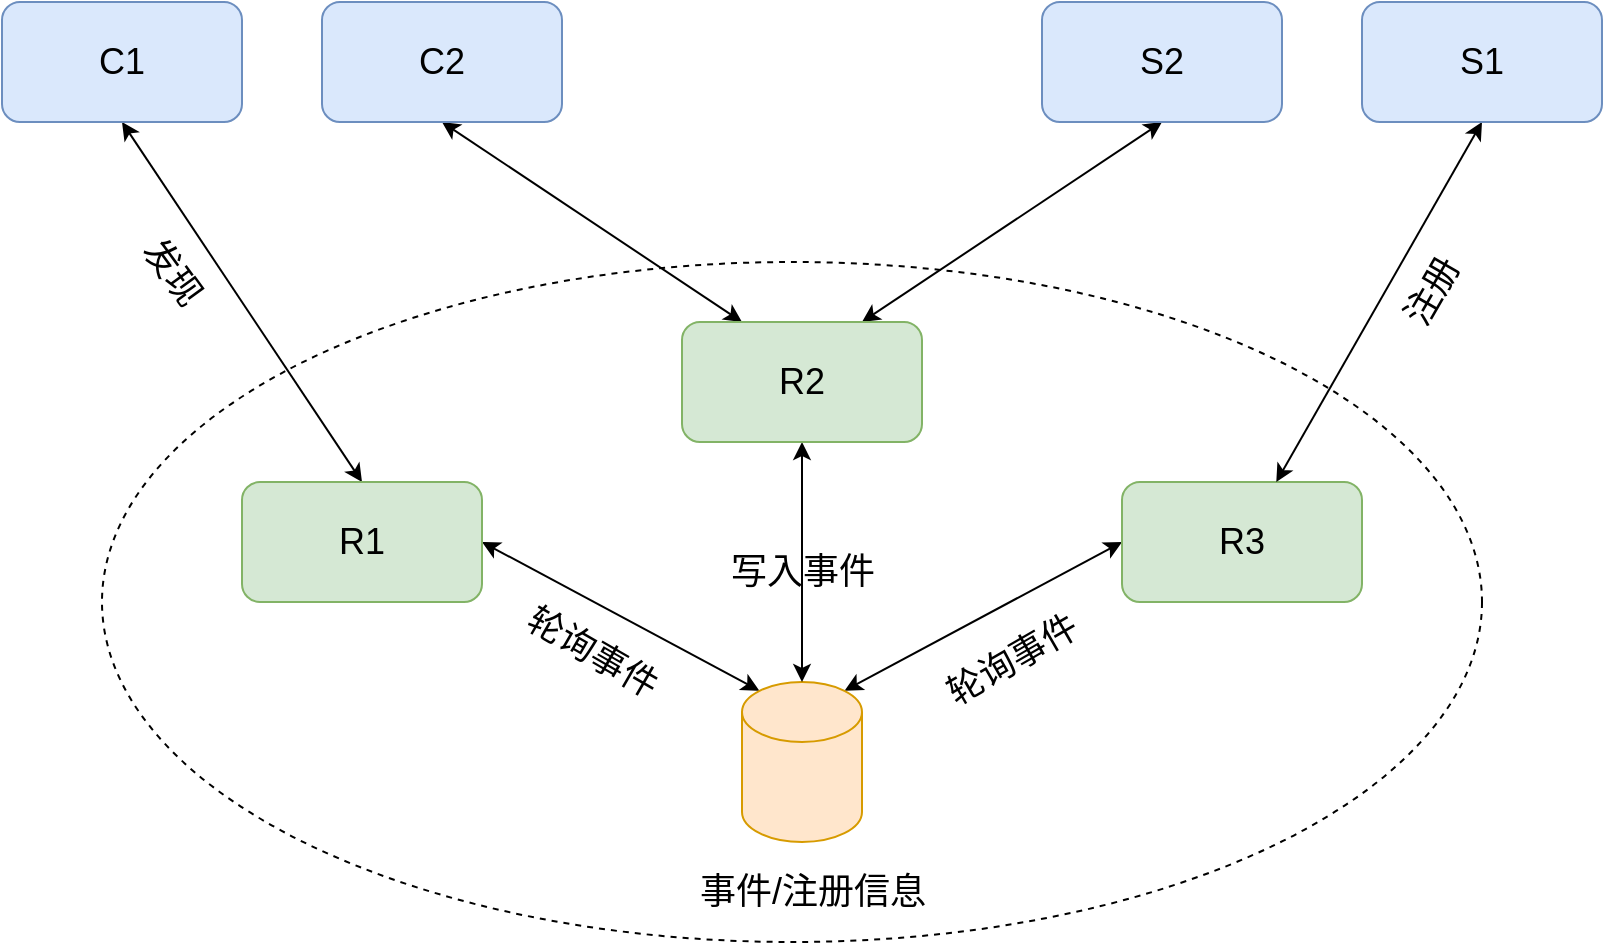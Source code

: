 <mxfile version="15.7.3" type="github">
  <diagram id="d8PLCpCWK5KChwIpnZl2" name="Page-1">
    <mxGraphModel dx="1408" dy="748" grid="1" gridSize="10" guides="1" tooltips="1" connect="1" arrows="1" fold="1" page="1" pageScale="1" pageWidth="1169" pageHeight="827" math="0" shadow="0">
      <root>
        <mxCell id="0" />
        <mxCell id="1" parent="0" />
        <mxCell id="HCptvA-KU4coDuSBJ7c2-33" value="" style="ellipse;whiteSpace=wrap;html=1;dashed=1;fontSize=18;strokeWidth=1;" parent="1" vertex="1">
          <mxGeometry x="210" y="230" width="690" height="340" as="geometry" />
        </mxCell>
        <mxCell id="HCptvA-KU4coDuSBJ7c2-8" style="rounded=0;orthogonalLoop=1;jettySize=auto;html=1;exitX=0.5;exitY=0;exitDx=0;exitDy=0;entryX=0.5;entryY=1;entryDx=0;entryDy=0;horizontal=1;strokeWidth=1;fontStyle=0;startArrow=classic;startFill=1;" parent="1" source="HCptvA-KU4coDuSBJ7c2-1" target="HCptvA-KU4coDuSBJ7c2-3" edge="1">
          <mxGeometry relative="1" as="geometry" />
        </mxCell>
        <mxCell id="HCptvA-KU4coDuSBJ7c2-14" style="edgeStyle=none;rounded=0;orthogonalLoop=1;jettySize=auto;html=1;entryX=0.145;entryY=0;entryDx=0;entryDy=4.35;entryPerimeter=0;endArrow=classic;endFill=1;startArrow=classic;startFill=1;horizontal=1;strokeWidth=1;fontStyle=0;exitX=1;exitY=0.5;exitDx=0;exitDy=0;" parent="1" source="HCptvA-KU4coDuSBJ7c2-1" target="HCptvA-KU4coDuSBJ7c2-7" edge="1">
          <mxGeometry relative="1" as="geometry" />
        </mxCell>
        <mxCell id="HCptvA-KU4coDuSBJ7c2-1" value="R1" style="rounded=1;whiteSpace=wrap;html=1;horizontal=1;strokeWidth=1;fontStyle=0;fontSize=18;fillColor=#d5e8d4;strokeColor=#82b366;" parent="1" vertex="1">
          <mxGeometry x="280" y="340" width="120" height="60" as="geometry" />
        </mxCell>
        <mxCell id="HCptvA-KU4coDuSBJ7c2-9" style="edgeStyle=none;rounded=0;orthogonalLoop=1;jettySize=auto;html=1;exitX=0.25;exitY=0;exitDx=0;exitDy=0;entryX=0.5;entryY=1;entryDx=0;entryDy=0;horizontal=1;strokeWidth=1;fontStyle=0;startArrow=classic;startFill=1;" parent="1" source="HCptvA-KU4coDuSBJ7c2-25" target="HCptvA-KU4coDuSBJ7c2-4" edge="1">
          <mxGeometry relative="1" as="geometry" />
        </mxCell>
        <mxCell id="HCptvA-KU4coDuSBJ7c2-13" style="edgeStyle=none;orthogonalLoop=1;jettySize=auto;html=1;exitX=0;exitY=0.5;exitDx=0;exitDy=0;entryX=0.855;entryY=0;entryDx=0;entryDy=4.35;entryPerimeter=0;endArrow=classic;endFill=1;startArrow=classic;startFill=1;targetPerimeterSpacing=0;jumpStyle=arc;rounded=0;strokeWidth=1;horizontal=1;fontStyle=0;endSize=6;sketch=0;shadow=0;" parent="1" source="HCptvA-KU4coDuSBJ7c2-2" target="HCptvA-KU4coDuSBJ7c2-7" edge="1">
          <mxGeometry relative="1" as="geometry" />
        </mxCell>
        <mxCell id="HCptvA-KU4coDuSBJ7c2-2" value="R3" style="rounded=1;whiteSpace=wrap;html=1;horizontal=1;strokeWidth=1;fontStyle=0;fontSize=18;fillColor=#d5e8d4;strokeColor=#82b366;" parent="1" vertex="1">
          <mxGeometry x="720" y="340" width="120" height="60" as="geometry" />
        </mxCell>
        <mxCell id="HCptvA-KU4coDuSBJ7c2-3" value="C1" style="rounded=1;whiteSpace=wrap;html=1;fontSize=18;horizontal=1;strokeWidth=1;fontStyle=0;fillColor=#dae8fc;strokeColor=#6c8ebf;" parent="1" vertex="1">
          <mxGeometry x="160" y="100" width="120" height="60" as="geometry" />
        </mxCell>
        <mxCell id="HCptvA-KU4coDuSBJ7c2-4" value="C2" style="rounded=1;whiteSpace=wrap;html=1;fontSize=18;horizontal=1;strokeWidth=1;fontStyle=0;fillColor=#dae8fc;strokeColor=#6c8ebf;" parent="1" vertex="1">
          <mxGeometry x="320" y="100" width="120" height="60" as="geometry" />
        </mxCell>
        <mxCell id="HCptvA-KU4coDuSBJ7c2-10" style="edgeStyle=none;rounded=0;orthogonalLoop=1;jettySize=auto;html=1;exitX=0.5;exitY=1;exitDx=0;exitDy=0;horizontal=1;strokeWidth=1;fontStyle=0;startArrow=classic;startFill=1;" parent="1" source="HCptvA-KU4coDuSBJ7c2-5" target="HCptvA-KU4coDuSBJ7c2-2" edge="1">
          <mxGeometry relative="1" as="geometry">
            <mxPoint x="970" y="410" as="targetPoint" />
          </mxGeometry>
        </mxCell>
        <mxCell id="HCptvA-KU4coDuSBJ7c2-5" value="S1" style="rounded=1;whiteSpace=wrap;html=1;fontSize=18;horizontal=1;strokeWidth=1;fontStyle=0;fillColor=#dae8fc;strokeColor=#6c8ebf;" parent="1" vertex="1">
          <mxGeometry x="840" y="100" width="120" height="60" as="geometry" />
        </mxCell>
        <mxCell id="HCptvA-KU4coDuSBJ7c2-11" style="edgeStyle=none;rounded=0;orthogonalLoop=1;jettySize=auto;html=1;exitX=0.5;exitY=1;exitDx=0;exitDy=0;entryX=0.75;entryY=0;entryDx=0;entryDy=0;horizontal=1;strokeWidth=1;fontStyle=0;startArrow=classic;startFill=1;" parent="1" source="HCptvA-KU4coDuSBJ7c2-6" target="HCptvA-KU4coDuSBJ7c2-25" edge="1">
          <mxGeometry relative="1" as="geometry" />
        </mxCell>
        <mxCell id="HCptvA-KU4coDuSBJ7c2-6" value="S2" style="rounded=1;whiteSpace=wrap;html=1;fontSize=18;horizontal=1;strokeWidth=1;fontStyle=0;fillColor=#dae8fc;strokeColor=#6c8ebf;" parent="1" vertex="1">
          <mxGeometry x="680" y="100" width="120" height="60" as="geometry" />
        </mxCell>
        <mxCell id="HCptvA-KU4coDuSBJ7c2-7" value="" style="shape=cylinder3;whiteSpace=wrap;html=1;boundedLbl=1;backgroundOutline=1;size=15;horizontal=1;strokeWidth=1;fontStyle=0;fillColor=#ffe6cc;strokeColor=#d79b00;" parent="1" vertex="1">
          <mxGeometry x="530" y="440" width="60" height="80" as="geometry" />
        </mxCell>
        <mxCell id="HCptvA-KU4coDuSBJ7c2-15" value="事件/注册信息" style="text;html=1;resizable=0;autosize=1;align=center;verticalAlign=middle;points=[];fillColor=none;strokeColor=none;rounded=0;fontSize=18;fontStyle=0;strokeWidth=1;" parent="1" vertex="1">
          <mxGeometry x="500" y="530" width="130" height="30" as="geometry" />
        </mxCell>
        <mxCell id="HCptvA-KU4coDuSBJ7c2-17" value="写入事件" style="text;html=1;resizable=0;autosize=1;align=center;verticalAlign=middle;points=[];fillColor=none;strokeColor=none;rounded=0;fontSize=18;rotation=0;strokeWidth=1;fontStyle=0" parent="1" vertex="1">
          <mxGeometry x="515" y="370" width="90" height="30" as="geometry" />
        </mxCell>
        <mxCell id="HCptvA-KU4coDuSBJ7c2-18" value="轮询事件" style="text;html=1;resizable=0;autosize=1;align=center;verticalAlign=middle;points=[];fillColor=none;strokeColor=none;rounded=0;fontSize=18;rotation=30;strokeWidth=1;fontStyle=0" parent="1" vertex="1">
          <mxGeometry x="410" y="410" width="90" height="30" as="geometry" />
        </mxCell>
        <mxCell id="HCptvA-KU4coDuSBJ7c2-38" style="edgeStyle=none;rounded=0;sketch=0;jumpStyle=arc;orthogonalLoop=1;jettySize=auto;html=1;exitX=0.5;exitY=1;exitDx=0;exitDy=0;shadow=0;fontSize=18;startArrow=classic;startFill=1;endArrow=classic;endFill=1;endSize=6;targetPerimeterSpacing=0;strokeWidth=1;" parent="1" source="HCptvA-KU4coDuSBJ7c2-25" target="HCptvA-KU4coDuSBJ7c2-7" edge="1">
          <mxGeometry relative="1" as="geometry" />
        </mxCell>
        <mxCell id="HCptvA-KU4coDuSBJ7c2-25" value="R2" style="rounded=1;whiteSpace=wrap;html=1;horizontal=1;strokeWidth=1;fontStyle=0;fontSize=18;fillColor=#d5e8d4;strokeColor=#82b366;" parent="1" vertex="1">
          <mxGeometry x="500" y="260" width="120" height="60" as="geometry" />
        </mxCell>
        <mxCell id="HCptvA-KU4coDuSBJ7c2-39" value="轮询事件" style="text;html=1;resizable=0;autosize=1;align=center;verticalAlign=middle;points=[];fillColor=none;strokeColor=none;rounded=0;fontSize=18;rotation=-30;strokeWidth=1;fontStyle=0" parent="1" vertex="1">
          <mxGeometry x="620" y="414" width="90" height="30" as="geometry" />
        </mxCell>
        <mxCell id="29Ksuv6mtqIfJAz07HZ2-1" value="注册" style="text;html=1;resizable=0;autosize=1;align=center;verticalAlign=middle;points=[];fillColor=none;strokeColor=none;rounded=0;fontSize=18;rotation=300;" vertex="1" parent="1">
          <mxGeometry x="850" y="230" width="50" height="30" as="geometry" />
        </mxCell>
        <mxCell id="29Ksuv6mtqIfJAz07HZ2-2" value="发现" style="text;html=1;resizable=0;autosize=1;align=center;verticalAlign=middle;points=[];fillColor=none;strokeColor=none;rounded=0;fontSize=18;rotation=54;" vertex="1" parent="1">
          <mxGeometry x="220" y="220" width="50" height="30" as="geometry" />
        </mxCell>
      </root>
    </mxGraphModel>
  </diagram>
</mxfile>
